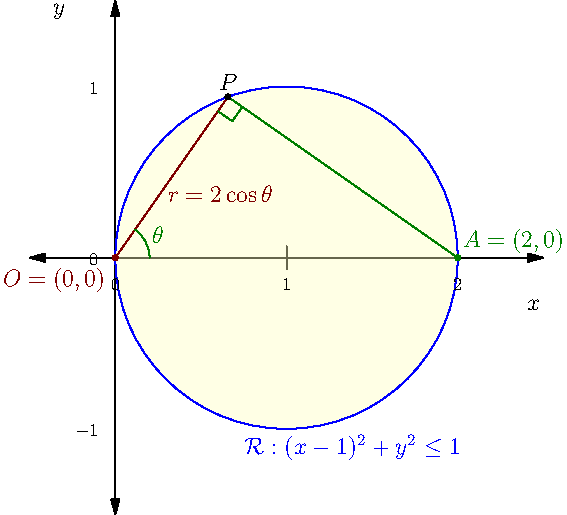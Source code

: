 import graph;
import geometry;
size(10cm);
xaxis("$x$", -0.5, 2.5, Ticks(Label(fontsize(9pt)), Step=1, begin=false, end=false), Arrows);
yaxis("$y$", -1.5, 1.5, Ticks(Label(fontsize(9pt)), Step=1, begin=false, end=false), Arrows);

filldraw(circle((1,0), 1), opacity(0.4)+paleyellow, blue);
pair P = (1,0)+dir(110);
pair O = (0,0);
pair A = (2,0);
dot("$O=(0,0)$", O, 2*dir(225), brown);
draw(O--P, brown);
label((1,-1), "$\mathcal{R} : (x-1)^2 + y^2 \le 1$", dir(-60), blue);
draw(arc((0,0), 0.2, 0, 55), deepgreen);
label("$\theta$", 0.2*dir(27.5), dir(27.5), deepgreen);
label("$r = 2 \cos \theta$", 0.4*P, dir(0), brown);
draw(P--A, deepgreen);
markrightangle(O, P, A, deepgreen);
dot("$P$", P, dir(90));
dot("$A=(2,0)$", A, dir(45), deepgreen);
